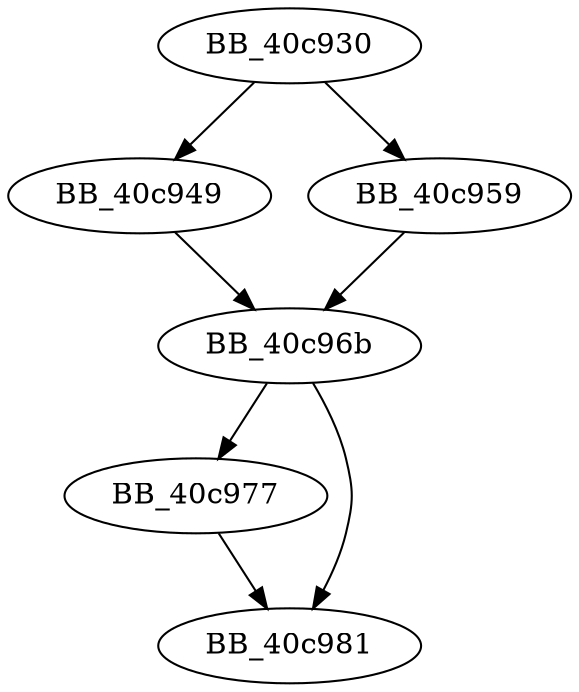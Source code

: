DiGraph sub_40C930{
BB_40c930->BB_40c949
BB_40c930->BB_40c959
BB_40c949->BB_40c96b
BB_40c959->BB_40c96b
BB_40c96b->BB_40c977
BB_40c96b->BB_40c981
BB_40c977->BB_40c981
}
